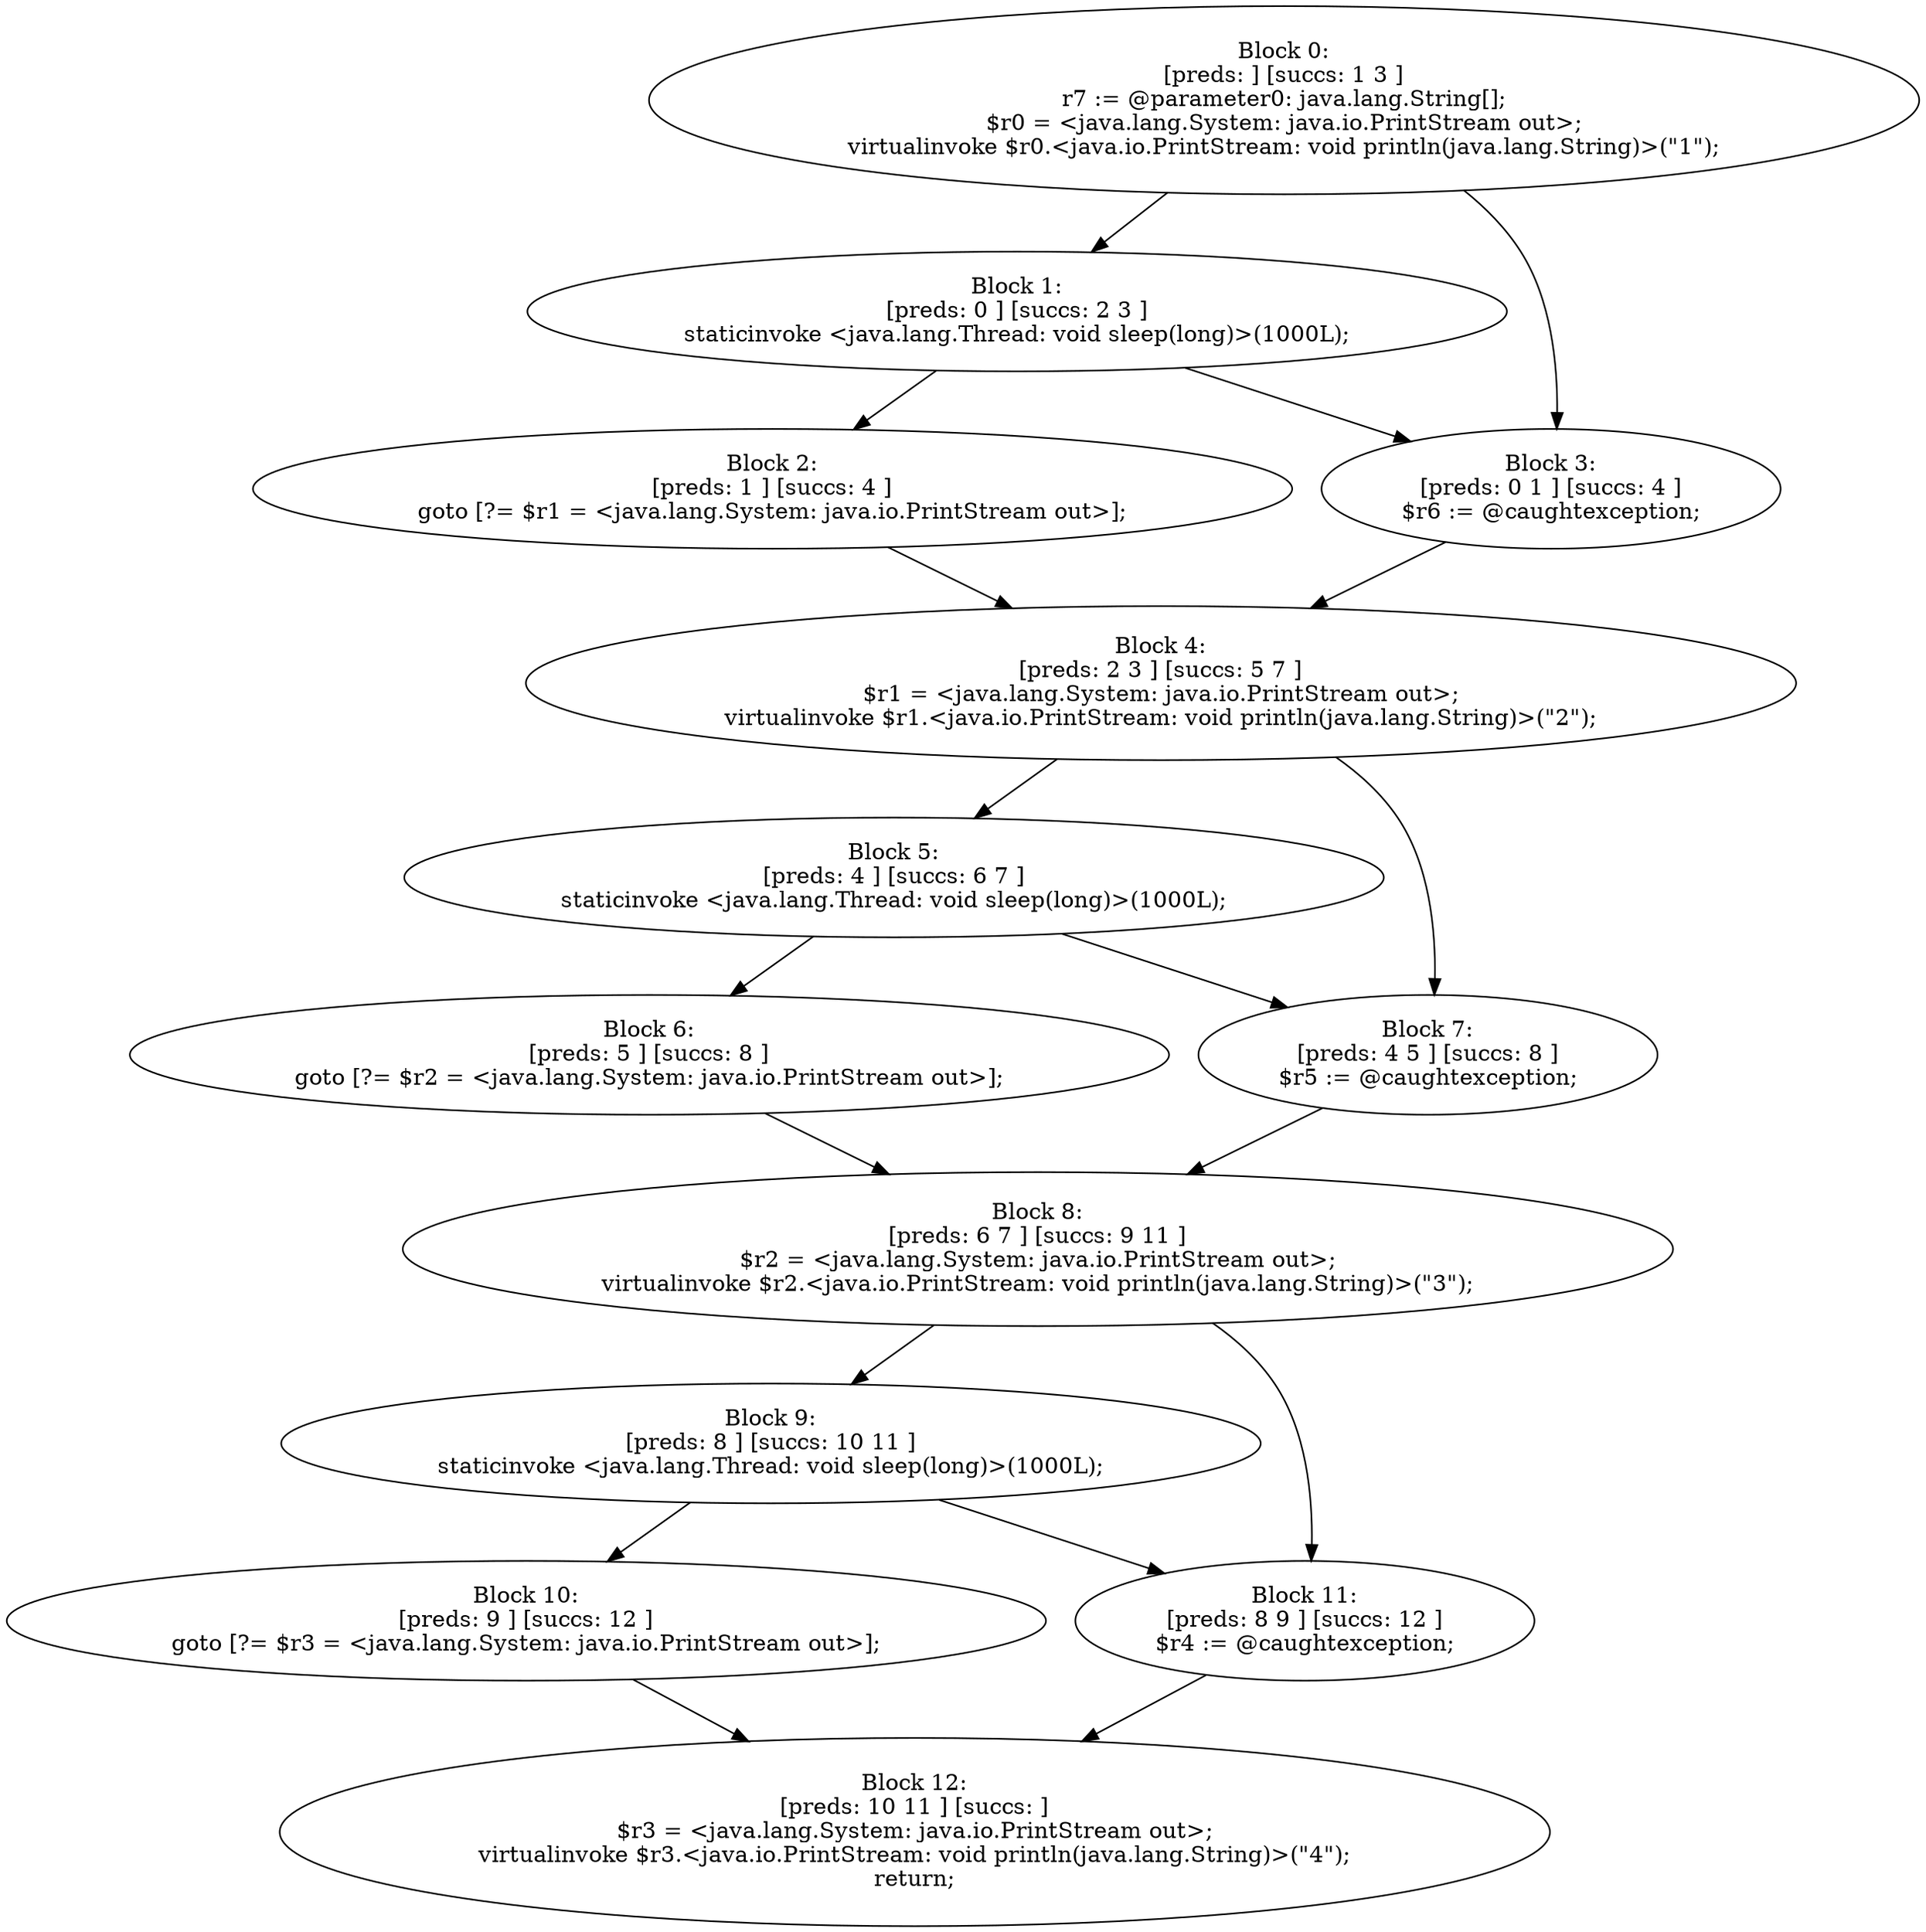 digraph "unitGraph" {
    "Block 0:
[preds: ] [succs: 1 3 ]
r7 := @parameter0: java.lang.String[];
$r0 = <java.lang.System: java.io.PrintStream out>;
virtualinvoke $r0.<java.io.PrintStream: void println(java.lang.String)>(\"1\");
"
    "Block 1:
[preds: 0 ] [succs: 2 3 ]
staticinvoke <java.lang.Thread: void sleep(long)>(1000L);
"
    "Block 2:
[preds: 1 ] [succs: 4 ]
goto [?= $r1 = <java.lang.System: java.io.PrintStream out>];
"
    "Block 3:
[preds: 0 1 ] [succs: 4 ]
$r6 := @caughtexception;
"
    "Block 4:
[preds: 2 3 ] [succs: 5 7 ]
$r1 = <java.lang.System: java.io.PrintStream out>;
virtualinvoke $r1.<java.io.PrintStream: void println(java.lang.String)>(\"2\");
"
    "Block 5:
[preds: 4 ] [succs: 6 7 ]
staticinvoke <java.lang.Thread: void sleep(long)>(1000L);
"
    "Block 6:
[preds: 5 ] [succs: 8 ]
goto [?= $r2 = <java.lang.System: java.io.PrintStream out>];
"
    "Block 7:
[preds: 4 5 ] [succs: 8 ]
$r5 := @caughtexception;
"
    "Block 8:
[preds: 6 7 ] [succs: 9 11 ]
$r2 = <java.lang.System: java.io.PrintStream out>;
virtualinvoke $r2.<java.io.PrintStream: void println(java.lang.String)>(\"3\");
"
    "Block 9:
[preds: 8 ] [succs: 10 11 ]
staticinvoke <java.lang.Thread: void sleep(long)>(1000L);
"
    "Block 10:
[preds: 9 ] [succs: 12 ]
goto [?= $r3 = <java.lang.System: java.io.PrintStream out>];
"
    "Block 11:
[preds: 8 9 ] [succs: 12 ]
$r4 := @caughtexception;
"
    "Block 12:
[preds: 10 11 ] [succs: ]
$r3 = <java.lang.System: java.io.PrintStream out>;
virtualinvoke $r3.<java.io.PrintStream: void println(java.lang.String)>(\"4\");
return;
"
    "Block 0:
[preds: ] [succs: 1 3 ]
r7 := @parameter0: java.lang.String[];
$r0 = <java.lang.System: java.io.PrintStream out>;
virtualinvoke $r0.<java.io.PrintStream: void println(java.lang.String)>(\"1\");
"->"Block 1:
[preds: 0 ] [succs: 2 3 ]
staticinvoke <java.lang.Thread: void sleep(long)>(1000L);
";
    "Block 0:
[preds: ] [succs: 1 3 ]
r7 := @parameter0: java.lang.String[];
$r0 = <java.lang.System: java.io.PrintStream out>;
virtualinvoke $r0.<java.io.PrintStream: void println(java.lang.String)>(\"1\");
"->"Block 3:
[preds: 0 1 ] [succs: 4 ]
$r6 := @caughtexception;
";
    "Block 1:
[preds: 0 ] [succs: 2 3 ]
staticinvoke <java.lang.Thread: void sleep(long)>(1000L);
"->"Block 2:
[preds: 1 ] [succs: 4 ]
goto [?= $r1 = <java.lang.System: java.io.PrintStream out>];
";
    "Block 1:
[preds: 0 ] [succs: 2 3 ]
staticinvoke <java.lang.Thread: void sleep(long)>(1000L);
"->"Block 3:
[preds: 0 1 ] [succs: 4 ]
$r6 := @caughtexception;
";
    "Block 2:
[preds: 1 ] [succs: 4 ]
goto [?= $r1 = <java.lang.System: java.io.PrintStream out>];
"->"Block 4:
[preds: 2 3 ] [succs: 5 7 ]
$r1 = <java.lang.System: java.io.PrintStream out>;
virtualinvoke $r1.<java.io.PrintStream: void println(java.lang.String)>(\"2\");
";
    "Block 3:
[preds: 0 1 ] [succs: 4 ]
$r6 := @caughtexception;
"->"Block 4:
[preds: 2 3 ] [succs: 5 7 ]
$r1 = <java.lang.System: java.io.PrintStream out>;
virtualinvoke $r1.<java.io.PrintStream: void println(java.lang.String)>(\"2\");
";
    "Block 4:
[preds: 2 3 ] [succs: 5 7 ]
$r1 = <java.lang.System: java.io.PrintStream out>;
virtualinvoke $r1.<java.io.PrintStream: void println(java.lang.String)>(\"2\");
"->"Block 5:
[preds: 4 ] [succs: 6 7 ]
staticinvoke <java.lang.Thread: void sleep(long)>(1000L);
";
    "Block 4:
[preds: 2 3 ] [succs: 5 7 ]
$r1 = <java.lang.System: java.io.PrintStream out>;
virtualinvoke $r1.<java.io.PrintStream: void println(java.lang.String)>(\"2\");
"->"Block 7:
[preds: 4 5 ] [succs: 8 ]
$r5 := @caughtexception;
";
    "Block 5:
[preds: 4 ] [succs: 6 7 ]
staticinvoke <java.lang.Thread: void sleep(long)>(1000L);
"->"Block 6:
[preds: 5 ] [succs: 8 ]
goto [?= $r2 = <java.lang.System: java.io.PrintStream out>];
";
    "Block 5:
[preds: 4 ] [succs: 6 7 ]
staticinvoke <java.lang.Thread: void sleep(long)>(1000L);
"->"Block 7:
[preds: 4 5 ] [succs: 8 ]
$r5 := @caughtexception;
";
    "Block 6:
[preds: 5 ] [succs: 8 ]
goto [?= $r2 = <java.lang.System: java.io.PrintStream out>];
"->"Block 8:
[preds: 6 7 ] [succs: 9 11 ]
$r2 = <java.lang.System: java.io.PrintStream out>;
virtualinvoke $r2.<java.io.PrintStream: void println(java.lang.String)>(\"3\");
";
    "Block 7:
[preds: 4 5 ] [succs: 8 ]
$r5 := @caughtexception;
"->"Block 8:
[preds: 6 7 ] [succs: 9 11 ]
$r2 = <java.lang.System: java.io.PrintStream out>;
virtualinvoke $r2.<java.io.PrintStream: void println(java.lang.String)>(\"3\");
";
    "Block 8:
[preds: 6 7 ] [succs: 9 11 ]
$r2 = <java.lang.System: java.io.PrintStream out>;
virtualinvoke $r2.<java.io.PrintStream: void println(java.lang.String)>(\"3\");
"->"Block 9:
[preds: 8 ] [succs: 10 11 ]
staticinvoke <java.lang.Thread: void sleep(long)>(1000L);
";
    "Block 8:
[preds: 6 7 ] [succs: 9 11 ]
$r2 = <java.lang.System: java.io.PrintStream out>;
virtualinvoke $r2.<java.io.PrintStream: void println(java.lang.String)>(\"3\");
"->"Block 11:
[preds: 8 9 ] [succs: 12 ]
$r4 := @caughtexception;
";
    "Block 9:
[preds: 8 ] [succs: 10 11 ]
staticinvoke <java.lang.Thread: void sleep(long)>(1000L);
"->"Block 10:
[preds: 9 ] [succs: 12 ]
goto [?= $r3 = <java.lang.System: java.io.PrintStream out>];
";
    "Block 9:
[preds: 8 ] [succs: 10 11 ]
staticinvoke <java.lang.Thread: void sleep(long)>(1000L);
"->"Block 11:
[preds: 8 9 ] [succs: 12 ]
$r4 := @caughtexception;
";
    "Block 10:
[preds: 9 ] [succs: 12 ]
goto [?= $r3 = <java.lang.System: java.io.PrintStream out>];
"->"Block 12:
[preds: 10 11 ] [succs: ]
$r3 = <java.lang.System: java.io.PrintStream out>;
virtualinvoke $r3.<java.io.PrintStream: void println(java.lang.String)>(\"4\");
return;
";
    "Block 11:
[preds: 8 9 ] [succs: 12 ]
$r4 := @caughtexception;
"->"Block 12:
[preds: 10 11 ] [succs: ]
$r3 = <java.lang.System: java.io.PrintStream out>;
virtualinvoke $r3.<java.io.PrintStream: void println(java.lang.String)>(\"4\");
return;
";
}
